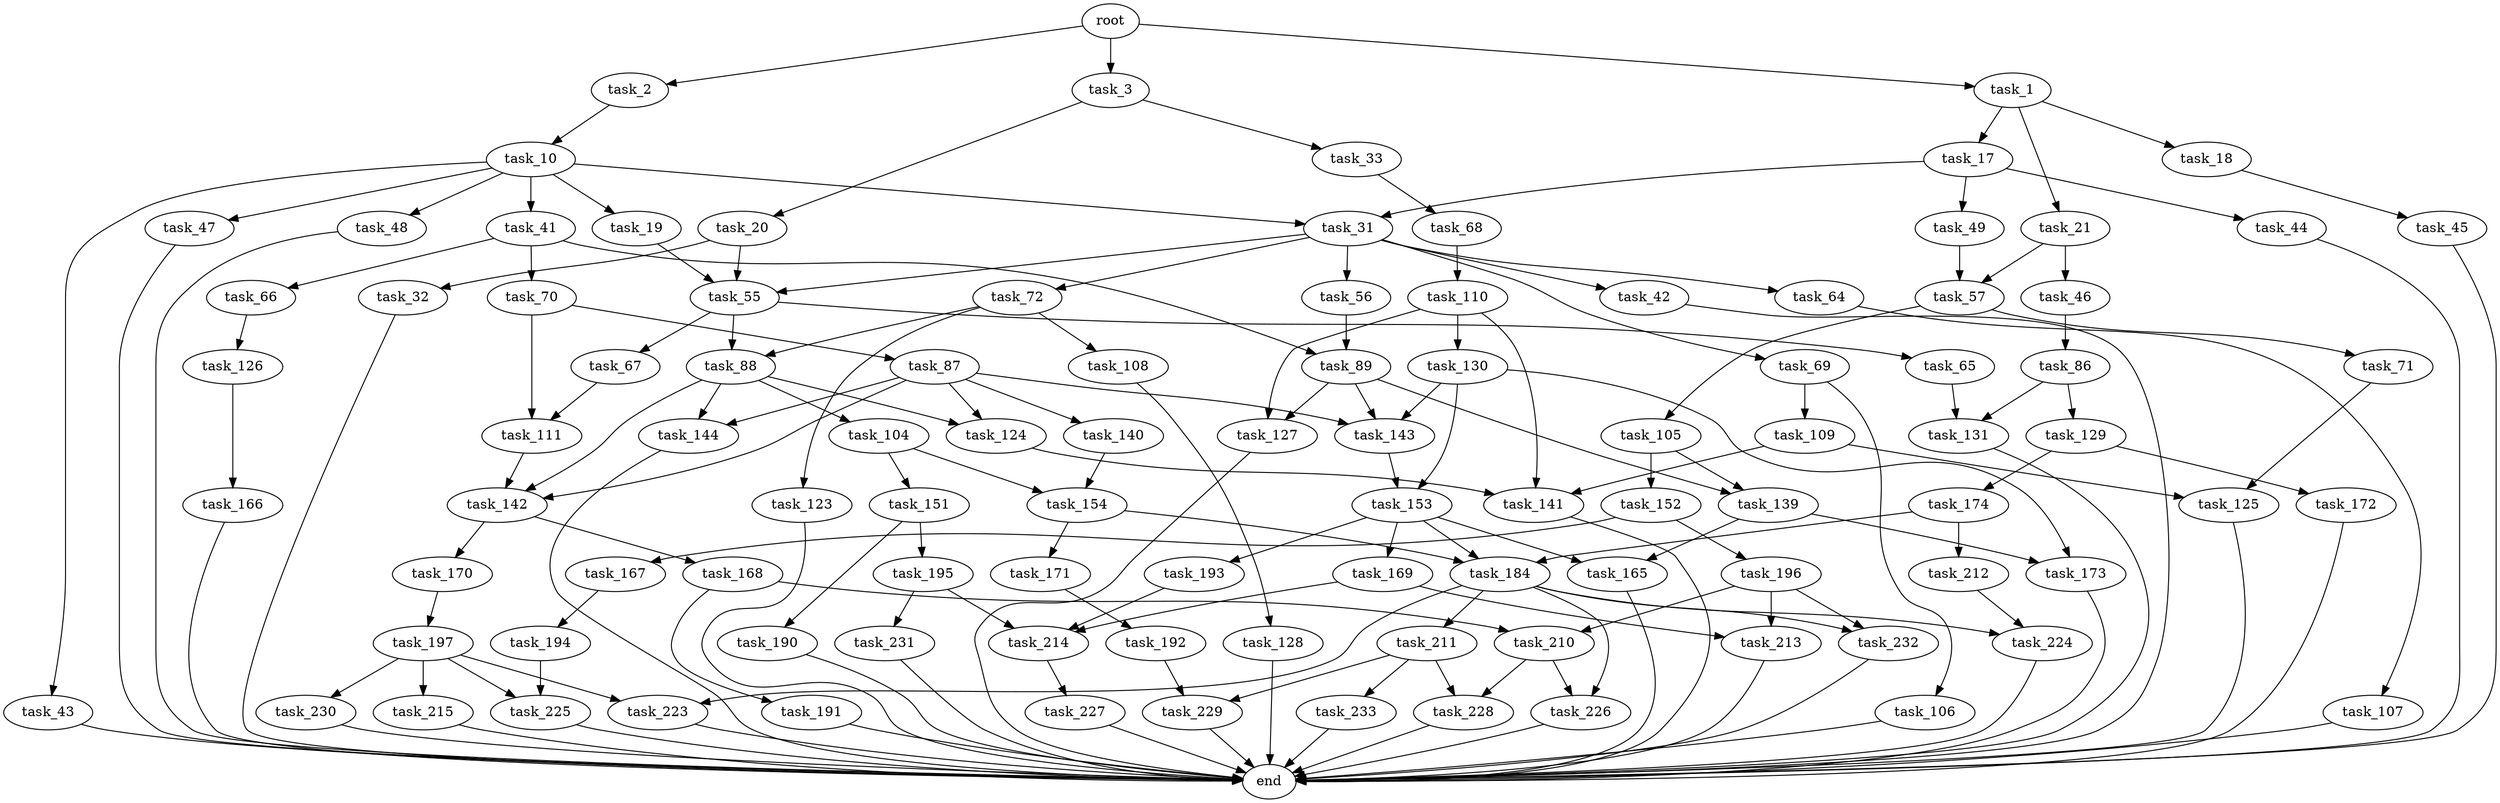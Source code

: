 digraph G {
  root [size="0.000000"];
  task_1 [size="6625717758.000000"];
  task_2 [size="549755813888.000000"];
  task_3 [size="134217728000.000000"];
  task_17 [size="429864024519.000000"];
  task_18 [size="134217728000.000000"];
  task_21 [size="231928233984.000000"];
  task_10 [size="368293445632.000000"];
  task_20 [size="10539345212.000000"];
  task_33 [size="317596090675.000000"];
  task_19 [size="2800424687.000000"];
  task_31 [size="891350050240.000000"];
  task_41 [size="40701542979.000000"];
  task_43 [size="217102107588.000000"];
  task_47 [size="4758466217.000000"];
  task_48 [size="368293445632.000000"];
  task_44 [size="363469362708.000000"];
  task_49 [size="6800938190.000000"];
  task_45 [size="68719476736.000000"];
  task_55 [size="174730066888.000000"];
  task_32 [size="782757789696.000000"];
  task_46 [size="448273288.000000"];
  task_57 [size="20172893228.000000"];
  task_42 [size="16813424347.000000"];
  task_56 [size="18645529867.000000"];
  task_64 [size="214170288036.000000"];
  task_69 [size="415610565.000000"];
  task_72 [size="10002803110.000000"];
  end [size="0.000000"];
  task_68 [size="1196636977.000000"];
  task_66 [size="368293445632.000000"];
  task_70 [size="391292126394.000000"];
  task_89 [size="33442747911.000000"];
  task_86 [size="683469866092.000000"];
  task_65 [size="200760437117.000000"];
  task_67 [size="161777844336.000000"];
  task_88 [size="40429539178.000000"];
  task_71 [size="68719476736.000000"];
  task_105 [size="1260652969049.000000"];
  task_107 [size="22747966686.000000"];
  task_131 [size="5091558730.000000"];
  task_126 [size="36352414979.000000"];
  task_111 [size="134217728000.000000"];
  task_110 [size="308561247007.000000"];
  task_106 [size="28991029248.000000"];
  task_109 [size="12398028531.000000"];
  task_87 [size="134217728000.000000"];
  task_125 [size="573084248962.000000"];
  task_108 [size="12812620671.000000"];
  task_123 [size="782757789696.000000"];
  task_129 [size="277247153723.000000"];
  task_124 [size="116723437932.000000"];
  task_140 [size="782757789696.000000"];
  task_142 [size="68719476736.000000"];
  task_143 [size="1073741824000.000000"];
  task_144 [size="1073741824000.000000"];
  task_104 [size="11714682997.000000"];
  task_127 [size="8589934592.000000"];
  task_139 [size="407880406662.000000"];
  task_151 [size="147314765832.000000"];
  task_154 [size="134217728000.000000"];
  task_152 [size="620077562219.000000"];
  task_128 [size="134217728000.000000"];
  task_141 [size="17518271471.000000"];
  task_130 [size="12735707086.000000"];
  task_166 [size="781407976.000000"];
  task_172 [size="48730983061.000000"];
  task_174 [size="7738973852.000000"];
  task_153 [size="113638413780.000000"];
  task_173 [size="134217728000.000000"];
  task_165 [size="8944800409.000000"];
  task_168 [size="1196692569660.000000"];
  task_170 [size="435005829194.000000"];
  task_190 [size="368293445632.000000"];
  task_195 [size="231928233984.000000"];
  task_167 [size="68719476736.000000"];
  task_196 [size="782757789696.000000"];
  task_169 [size="8589934592.000000"];
  task_184 [size="245200472291.000000"];
  task_193 [size="262549662766.000000"];
  task_171 [size="1586805212.000000"];
  task_194 [size="26614697161.000000"];
  task_191 [size="3632228037.000000"];
  task_210 [size="134217728000.000000"];
  task_213 [size="68719476736.000000"];
  task_214 [size="1296311009.000000"];
  task_197 [size="30235344831.000000"];
  task_192 [size="368293445632.000000"];
  task_212 [size="782757789696.000000"];
  task_211 [size="549755813888.000000"];
  task_223 [size="44369775096.000000"];
  task_224 [size="8589934592.000000"];
  task_226 [size="28991029248.000000"];
  task_232 [size="782757789696.000000"];
  task_229 [size="126779774224.000000"];
  task_225 [size="8589934592.000000"];
  task_231 [size="7364967905.000000"];
  task_215 [size="8589934592.000000"];
  task_230 [size="1073741824000.000000"];
  task_228 [size="608080239346.000000"];
  task_233 [size="34499784910.000000"];
  task_227 [size="1622313780.000000"];

  root -> task_1 [size="1.000000"];
  root -> task_2 [size="1.000000"];
  root -> task_3 [size="1.000000"];
  task_1 -> task_17 [size="33554432.000000"];
  task_1 -> task_18 [size="33554432.000000"];
  task_1 -> task_21 [size="33554432.000000"];
  task_2 -> task_10 [size="536870912.000000"];
  task_3 -> task_20 [size="209715200.000000"];
  task_3 -> task_33 [size="209715200.000000"];
  task_17 -> task_31 [size="301989888.000000"];
  task_17 -> task_44 [size="301989888.000000"];
  task_17 -> task_49 [size="301989888.000000"];
  task_18 -> task_45 [size="209715200.000000"];
  task_21 -> task_46 [size="301989888.000000"];
  task_21 -> task_57 [size="301989888.000000"];
  task_10 -> task_19 [size="411041792.000000"];
  task_10 -> task_31 [size="411041792.000000"];
  task_10 -> task_41 [size="411041792.000000"];
  task_10 -> task_43 [size="411041792.000000"];
  task_10 -> task_47 [size="411041792.000000"];
  task_10 -> task_48 [size="411041792.000000"];
  task_20 -> task_32 [size="536870912.000000"];
  task_20 -> task_55 [size="536870912.000000"];
  task_33 -> task_68 [size="209715200.000000"];
  task_19 -> task_55 [size="75497472.000000"];
  task_31 -> task_42 [size="536870912.000000"];
  task_31 -> task_55 [size="536870912.000000"];
  task_31 -> task_56 [size="536870912.000000"];
  task_31 -> task_64 [size="536870912.000000"];
  task_31 -> task_69 [size="536870912.000000"];
  task_31 -> task_72 [size="536870912.000000"];
  task_41 -> task_66 [size="75497472.000000"];
  task_41 -> task_70 [size="75497472.000000"];
  task_41 -> task_89 [size="75497472.000000"];
  task_43 -> end [size="1.000000"];
  task_47 -> end [size="1.000000"];
  task_48 -> end [size="1.000000"];
  task_44 -> end [size="1.000000"];
  task_49 -> task_57 [size="536870912.000000"];
  task_45 -> end [size="1.000000"];
  task_55 -> task_65 [size="536870912.000000"];
  task_55 -> task_67 [size="536870912.000000"];
  task_55 -> task_88 [size="536870912.000000"];
  task_32 -> end [size="1.000000"];
  task_46 -> task_86 [size="33554432.000000"];
  task_57 -> task_71 [size="411041792.000000"];
  task_57 -> task_105 [size="411041792.000000"];
  task_42 -> end [size="1.000000"];
  task_56 -> task_89 [size="301989888.000000"];
  task_64 -> task_107 [size="301989888.000000"];
  task_69 -> task_106 [size="33554432.000000"];
  task_69 -> task_109 [size="33554432.000000"];
  task_72 -> task_88 [size="209715200.000000"];
  task_72 -> task_108 [size="209715200.000000"];
  task_72 -> task_123 [size="209715200.000000"];
  task_68 -> task_110 [size="33554432.000000"];
  task_66 -> task_126 [size="411041792.000000"];
  task_70 -> task_87 [size="411041792.000000"];
  task_70 -> task_111 [size="411041792.000000"];
  task_89 -> task_127 [size="75497472.000000"];
  task_89 -> task_139 [size="75497472.000000"];
  task_89 -> task_143 [size="75497472.000000"];
  task_86 -> task_129 [size="536870912.000000"];
  task_86 -> task_131 [size="536870912.000000"];
  task_65 -> task_131 [size="209715200.000000"];
  task_67 -> task_111 [size="134217728.000000"];
  task_88 -> task_104 [size="838860800.000000"];
  task_88 -> task_124 [size="838860800.000000"];
  task_88 -> task_142 [size="838860800.000000"];
  task_88 -> task_144 [size="838860800.000000"];
  task_71 -> task_125 [size="134217728.000000"];
  task_105 -> task_139 [size="838860800.000000"];
  task_105 -> task_152 [size="838860800.000000"];
  task_107 -> end [size="1.000000"];
  task_131 -> end [size="1.000000"];
  task_126 -> task_166 [size="679477248.000000"];
  task_111 -> task_142 [size="209715200.000000"];
  task_110 -> task_127 [size="209715200.000000"];
  task_110 -> task_130 [size="209715200.000000"];
  task_110 -> task_141 [size="209715200.000000"];
  task_106 -> end [size="1.000000"];
  task_109 -> task_125 [size="301989888.000000"];
  task_109 -> task_141 [size="301989888.000000"];
  task_87 -> task_124 [size="209715200.000000"];
  task_87 -> task_140 [size="209715200.000000"];
  task_87 -> task_142 [size="209715200.000000"];
  task_87 -> task_143 [size="209715200.000000"];
  task_87 -> task_144 [size="209715200.000000"];
  task_125 -> end [size="1.000000"];
  task_108 -> task_128 [size="301989888.000000"];
  task_123 -> end [size="1.000000"];
  task_129 -> task_172 [size="209715200.000000"];
  task_129 -> task_174 [size="209715200.000000"];
  task_124 -> task_141 [size="209715200.000000"];
  task_140 -> task_154 [size="679477248.000000"];
  task_142 -> task_168 [size="134217728.000000"];
  task_142 -> task_170 [size="134217728.000000"];
  task_143 -> task_153 [size="838860800.000000"];
  task_144 -> end [size="1.000000"];
  task_104 -> task_151 [size="301989888.000000"];
  task_104 -> task_154 [size="301989888.000000"];
  task_127 -> end [size="1.000000"];
  task_139 -> task_165 [size="679477248.000000"];
  task_139 -> task_173 [size="679477248.000000"];
  task_151 -> task_190 [size="134217728.000000"];
  task_151 -> task_195 [size="134217728.000000"];
  task_154 -> task_171 [size="209715200.000000"];
  task_154 -> task_184 [size="209715200.000000"];
  task_152 -> task_167 [size="838860800.000000"];
  task_152 -> task_196 [size="838860800.000000"];
  task_128 -> end [size="1.000000"];
  task_141 -> end [size="1.000000"];
  task_130 -> task_143 [size="536870912.000000"];
  task_130 -> task_153 [size="536870912.000000"];
  task_130 -> task_173 [size="536870912.000000"];
  task_166 -> end [size="1.000000"];
  task_172 -> end [size="1.000000"];
  task_174 -> task_184 [size="301989888.000000"];
  task_174 -> task_212 [size="301989888.000000"];
  task_153 -> task_165 [size="134217728.000000"];
  task_153 -> task_169 [size="134217728.000000"];
  task_153 -> task_184 [size="134217728.000000"];
  task_153 -> task_193 [size="134217728.000000"];
  task_173 -> end [size="1.000000"];
  task_165 -> end [size="1.000000"];
  task_168 -> task_191 [size="838860800.000000"];
  task_168 -> task_210 [size="838860800.000000"];
  task_170 -> task_197 [size="679477248.000000"];
  task_190 -> end [size="1.000000"];
  task_195 -> task_214 [size="301989888.000000"];
  task_195 -> task_231 [size="301989888.000000"];
  task_167 -> task_194 [size="134217728.000000"];
  task_196 -> task_210 [size="679477248.000000"];
  task_196 -> task_213 [size="679477248.000000"];
  task_196 -> task_232 [size="679477248.000000"];
  task_169 -> task_213 [size="33554432.000000"];
  task_169 -> task_214 [size="33554432.000000"];
  task_184 -> task_211 [size="679477248.000000"];
  task_184 -> task_223 [size="679477248.000000"];
  task_184 -> task_224 [size="679477248.000000"];
  task_184 -> task_226 [size="679477248.000000"];
  task_184 -> task_232 [size="679477248.000000"];
  task_193 -> task_214 [size="411041792.000000"];
  task_171 -> task_192 [size="33554432.000000"];
  task_194 -> task_225 [size="679477248.000000"];
  task_191 -> end [size="1.000000"];
  task_210 -> task_226 [size="209715200.000000"];
  task_210 -> task_228 [size="209715200.000000"];
  task_213 -> end [size="1.000000"];
  task_214 -> task_227 [size="75497472.000000"];
  task_197 -> task_215 [size="838860800.000000"];
  task_197 -> task_223 [size="838860800.000000"];
  task_197 -> task_225 [size="838860800.000000"];
  task_197 -> task_230 [size="838860800.000000"];
  task_192 -> task_229 [size="411041792.000000"];
  task_212 -> task_224 [size="679477248.000000"];
  task_211 -> task_228 [size="536870912.000000"];
  task_211 -> task_229 [size="536870912.000000"];
  task_211 -> task_233 [size="536870912.000000"];
  task_223 -> end [size="1.000000"];
  task_224 -> end [size="1.000000"];
  task_226 -> end [size="1.000000"];
  task_232 -> end [size="1.000000"];
  task_229 -> end [size="1.000000"];
  task_225 -> end [size="1.000000"];
  task_231 -> end [size="1.000000"];
  task_215 -> end [size="1.000000"];
  task_230 -> end [size="1.000000"];
  task_228 -> end [size="1.000000"];
  task_233 -> end [size="1.000000"];
  task_227 -> end [size="1.000000"];
}
